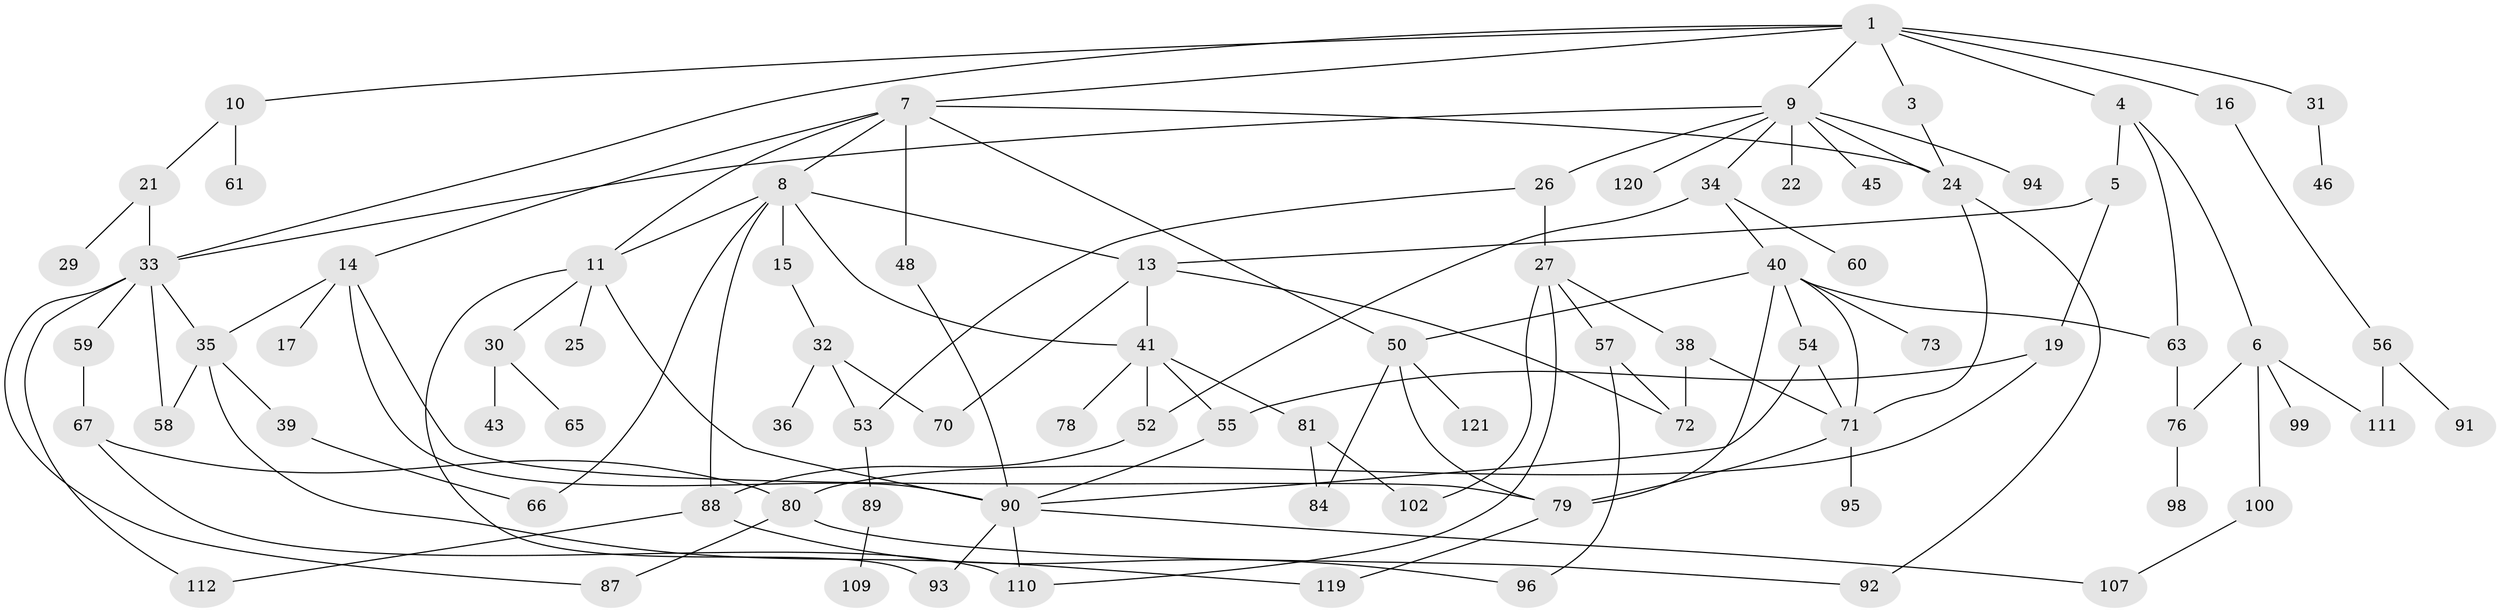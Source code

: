 // original degree distribution, {1: 0.2540983606557377, 9: 0.00819672131147541, 2: 0.27049180327868855, 4: 0.11475409836065574, 3: 0.2459016393442623, 6: 0.03278688524590164, 7: 0.02459016393442623, 8: 0.00819672131147541, 5: 0.040983606557377046}
// Generated by graph-tools (version 1.1) at 2025/10/02/27/25 16:10:51]
// undirected, 85 vertices, 127 edges
graph export_dot {
graph [start="1"]
  node [color=gray90,style=filled];
  1 [super="+2"];
  3;
  4;
  5 [super="+12"];
  6 [super="+69"];
  7;
  8 [super="+118"];
  9 [super="+18"];
  10;
  11 [super="+23"];
  13 [super="+42"];
  14 [super="+37"];
  15;
  16 [super="+105"];
  17 [super="+28"];
  19 [super="+20"];
  21;
  22;
  24 [super="+97"];
  25;
  26 [super="+104"];
  27;
  29;
  30 [super="+44"];
  31;
  32 [super="+113"];
  33 [super="+51"];
  34;
  35 [super="+115"];
  36;
  38;
  39 [super="+49"];
  40 [super="+47"];
  41 [super="+82"];
  43;
  45;
  46;
  48 [super="+122"];
  50 [super="+86"];
  52 [super="+62"];
  53 [super="+74"];
  54;
  55;
  56;
  57 [super="+83"];
  58 [super="+68"];
  59 [super="+64"];
  60;
  61;
  63 [super="+75"];
  65;
  66 [super="+116"];
  67;
  70;
  71 [super="+77"];
  72 [super="+101"];
  73 [super="+85"];
  76 [super="+114"];
  78;
  79;
  80 [super="+106"];
  81;
  84;
  87;
  88;
  89;
  90 [super="+117"];
  91 [super="+108"];
  92;
  93;
  94;
  95;
  96 [super="+103"];
  98;
  99;
  100;
  102;
  107;
  109;
  110;
  111;
  112;
  119;
  120;
  121;
  1 -- 33;
  1 -- 3;
  1 -- 4;
  1 -- 7;
  1 -- 9;
  1 -- 10;
  1 -- 16;
  1 -- 31;
  3 -- 24;
  4 -- 5;
  4 -- 6;
  4 -- 63;
  5 -- 19;
  5 -- 13;
  6 -- 76 [weight=2];
  6 -- 100;
  6 -- 111;
  6 -- 99;
  7 -- 8;
  7 -- 11;
  7 -- 14;
  7 -- 48;
  7 -- 50;
  7 -- 24;
  8 -- 13;
  8 -- 15;
  8 -- 66;
  8 -- 88;
  8 -- 11;
  8 -- 41;
  9 -- 22;
  9 -- 26;
  9 -- 33;
  9 -- 34;
  9 -- 94;
  9 -- 120;
  9 -- 24;
  9 -- 45;
  10 -- 21;
  10 -- 61;
  11 -- 25;
  11 -- 30;
  11 -- 93;
  11 -- 90;
  13 -- 41;
  13 -- 72;
  13 -- 70;
  14 -- 17;
  14 -- 90;
  14 -- 35;
  14 -- 79;
  15 -- 32;
  16 -- 56;
  19 -- 55;
  19 -- 80;
  21 -- 29;
  21 -- 33;
  24 -- 92;
  24 -- 71;
  26 -- 27;
  26 -- 53;
  27 -- 38;
  27 -- 57;
  27 -- 110;
  27 -- 102;
  30 -- 43;
  30 -- 65;
  31 -- 46;
  32 -- 36;
  32 -- 53;
  32 -- 70;
  33 -- 35;
  33 -- 59;
  33 -- 87;
  33 -- 112;
  33 -- 58;
  34 -- 40;
  34 -- 52;
  34 -- 60;
  35 -- 39;
  35 -- 58;
  35 -- 119;
  38 -- 71;
  38 -- 72;
  39 -- 66;
  40 -- 63;
  40 -- 71;
  40 -- 73;
  40 -- 50;
  40 -- 54;
  40 -- 79;
  41 -- 78;
  41 -- 81;
  41 -- 55;
  41 -- 52;
  48 -- 90;
  50 -- 121;
  50 -- 84;
  50 -- 79;
  52 -- 88;
  53 -- 89;
  54 -- 90;
  54 -- 71;
  55 -- 90;
  56 -- 91;
  56 -- 111;
  57 -- 96;
  57 -- 72;
  59 -- 67;
  63 -- 76;
  67 -- 110;
  67 -- 80;
  71 -- 79;
  71 -- 95;
  76 -- 98;
  79 -- 119;
  80 -- 92;
  80 -- 87;
  81 -- 84;
  81 -- 102;
  88 -- 96;
  88 -- 112;
  89 -- 109;
  90 -- 93;
  90 -- 107;
  90 -- 110;
  100 -- 107;
}
